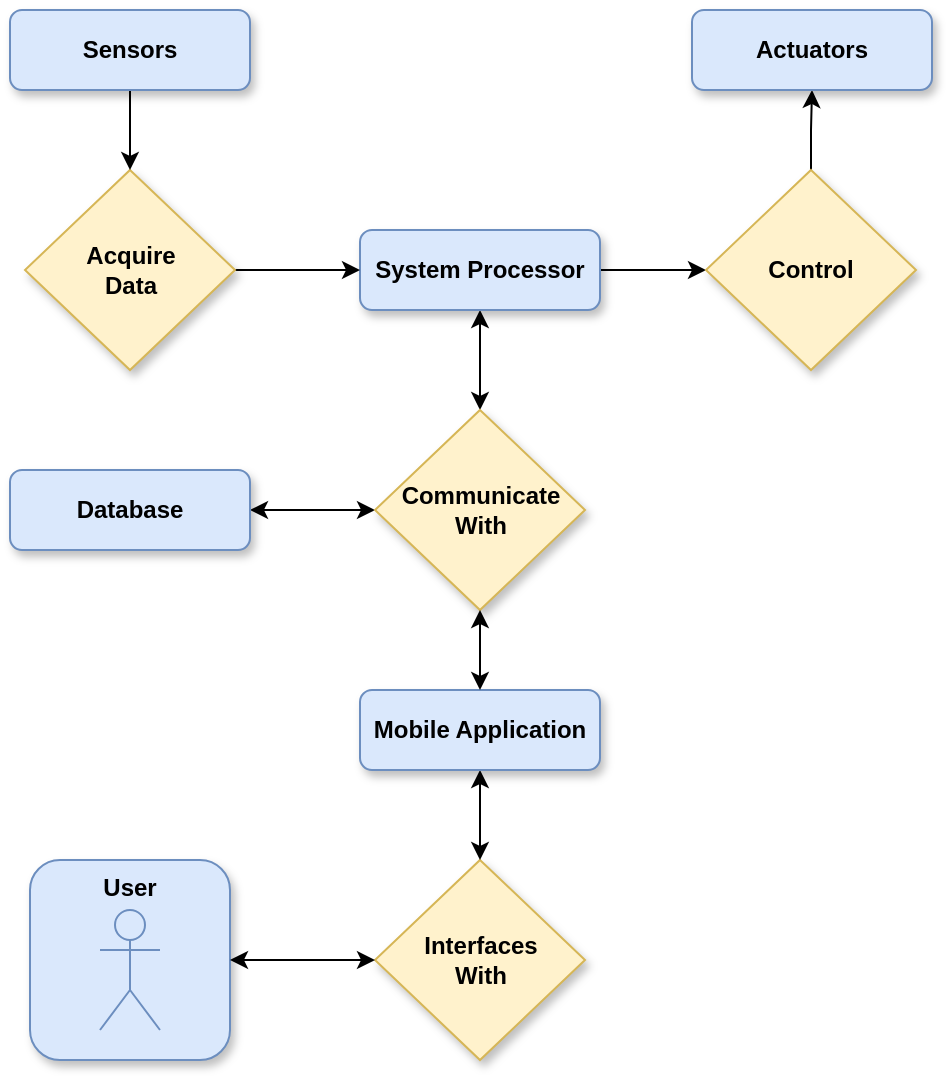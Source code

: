 <mxfile version="15.6.5" type="device"><diagram id="HPt4jlQmyKzH-W2HWbY_" name="Page-1"><mxGraphModel dx="302" dy="1860" grid="1" gridSize="10" guides="1" tooltips="1" connect="1" arrows="1" fold="1" page="1" pageScale="1" pageWidth="827" pageHeight="1169" math="0" shadow="0"><root><mxCell id="0"/><mxCell id="1" parent="0"/><mxCell id="zY7VpFc-huJy6dpoNrwk-9" value="Interfaces&lt;br&gt;With" style="rhombus;whiteSpace=wrap;html=1;fillColor=#fff2cc;strokeColor=#d6b656;fontColor=default;fontStyle=1;rounded=0;shadow=1;" vertex="1" parent="1"><mxGeometry x="1022.5" y="405" width="105" height="100" as="geometry"/></mxCell><mxCell id="zY7VpFc-huJy6dpoNrwk-7" value="&lt;b&gt;User&lt;/b&gt;" style="rounded=1;whiteSpace=wrap;html=1;strokeColor=#6c8ebf;fillColor=#dae8fc;verticalAlign=top;shadow=1;fontColor=default;" vertex="1" parent="1"><mxGeometry x="850" y="405" width="100" height="100" as="geometry"/></mxCell><mxCell id="ArCT_yZAm20-x9FEPcWM-15" value="" style="shape=umlActor;verticalLabelPosition=bottom;verticalAlign=top;html=1;outlineConnect=0;fillColor=#dae8fc;strokeColor=#6c8ebf;container=0;fontColor=default;" parent="1" vertex="1"><mxGeometry x="885" y="430" width="30" height="60" as="geometry"/></mxCell><mxCell id="zY7VpFc-huJy6dpoNrwk-23" style="edgeStyle=orthogonalEdgeStyle;rounded=0;orthogonalLoop=1;jettySize=auto;html=1;entryX=0.5;entryY=0;entryDx=0;entryDy=0;labelBackgroundColor=default;fontColor=default;strokeColor=default;startArrow=classic;startFill=1;" edge="1" parent="1" source="zY7VpFc-huJy6dpoNrwk-10" target="zY7VpFc-huJy6dpoNrwk-9"><mxGeometry relative="1" as="geometry"/></mxCell><mxCell id="zY7VpFc-huJy6dpoNrwk-10" value="Mobile Application" style="rounded=1;whiteSpace=wrap;html=1;fillColor=#dae8fc;strokeColor=#6c8ebf;fontColor=default;shadow=1;fontStyle=1" vertex="1" parent="1"><mxGeometry x="1015" y="320" width="120" height="40" as="geometry"/></mxCell><mxCell id="zY7VpFc-huJy6dpoNrwk-27" style="edgeStyle=orthogonalEdgeStyle;rounded=0;orthogonalLoop=1;jettySize=auto;html=1;entryX=1;entryY=0.5;entryDx=0;entryDy=0;labelBackgroundColor=default;fontColor=default;startArrow=classic;startFill=1;strokeColor=default;" edge="1" parent="1" source="zY7VpFc-huJy6dpoNrwk-11" target="zY7VpFc-huJy6dpoNrwk-13"><mxGeometry relative="1" as="geometry"/></mxCell><mxCell id="zY7VpFc-huJy6dpoNrwk-28" style="edgeStyle=orthogonalEdgeStyle;rounded=0;orthogonalLoop=1;jettySize=auto;html=1;entryX=0.5;entryY=1;entryDx=0;entryDy=0;labelBackgroundColor=default;fontColor=default;startArrow=classic;startFill=1;strokeColor=default;" edge="1" parent="1" source="zY7VpFc-huJy6dpoNrwk-11" target="zY7VpFc-huJy6dpoNrwk-12"><mxGeometry relative="1" as="geometry"/></mxCell><mxCell id="zY7VpFc-huJy6dpoNrwk-11" value="Communicate&lt;br&gt;With" style="rhombus;whiteSpace=wrap;html=1;fillColor=#fff2cc;strokeColor=#d6b656;fontColor=default;rounded=0;shadow=1;fontStyle=1" vertex="1" parent="1"><mxGeometry x="1022.5" y="180" width="105" height="100" as="geometry"/></mxCell><mxCell id="zY7VpFc-huJy6dpoNrwk-20" style="edgeStyle=orthogonalEdgeStyle;rounded=0;orthogonalLoop=1;jettySize=auto;html=1;entryX=0;entryY=0.5;entryDx=0;entryDy=0;labelBackgroundColor=default;fontColor=default;strokeColor=default;" edge="1" parent="1" source="zY7VpFc-huJy6dpoNrwk-12" target="zY7VpFc-huJy6dpoNrwk-15"><mxGeometry relative="1" as="geometry"/></mxCell><mxCell id="zY7VpFc-huJy6dpoNrwk-12" value="System Processor" style="rounded=1;whiteSpace=wrap;html=1;fillColor=#dae8fc;strokeColor=#6c8ebf;fontColor=default;shadow=1;fontStyle=1;" vertex="1" parent="1"><mxGeometry x="1015" y="90" width="120" height="40" as="geometry"/></mxCell><mxCell id="zY7VpFc-huJy6dpoNrwk-13" value="Database" style="rounded=1;whiteSpace=wrap;html=1;fillColor=#dae8fc;strokeColor=#6c8ebf;fontColor=default;shadow=1;fontStyle=1" vertex="1" parent="1"><mxGeometry x="840" y="210" width="120" height="40" as="geometry"/></mxCell><mxCell id="zY7VpFc-huJy6dpoNrwk-19" style="edgeStyle=orthogonalEdgeStyle;rounded=0;orthogonalLoop=1;jettySize=auto;html=1;entryX=0;entryY=0.5;entryDx=0;entryDy=0;labelBackgroundColor=default;fontColor=default;strokeColor=default;" edge="1" parent="1" source="zY7VpFc-huJy6dpoNrwk-14" target="zY7VpFc-huJy6dpoNrwk-12"><mxGeometry relative="1" as="geometry"/></mxCell><mxCell id="zY7VpFc-huJy6dpoNrwk-14" value="Acquire&lt;br&gt;Data" style="rhombus;whiteSpace=wrap;html=1;fillColor=#fff2cc;strokeColor=#d6b656;fontColor=default;rounded=0;shadow=1;fontStyle=1;gradientDirection=west;" vertex="1" parent="1"><mxGeometry x="847.5" y="60" width="105" height="100" as="geometry"/></mxCell><mxCell id="zY7VpFc-huJy6dpoNrwk-21" style="edgeStyle=orthogonalEdgeStyle;rounded=0;orthogonalLoop=1;jettySize=auto;html=1;entryX=0.5;entryY=1;entryDx=0;entryDy=0;labelBackgroundColor=default;fontColor=default;strokeColor=default;" edge="1" parent="1" source="zY7VpFc-huJy6dpoNrwk-15" target="zY7VpFc-huJy6dpoNrwk-17"><mxGeometry relative="1" as="geometry"/></mxCell><mxCell id="zY7VpFc-huJy6dpoNrwk-15" value="Control" style="rhombus;whiteSpace=wrap;html=1;fillColor=#fff2cc;strokeColor=#d6b656;fontColor=default;rounded=0;shadow=1;fontStyle=1" vertex="1" parent="1"><mxGeometry x="1188" y="60" width="105" height="100" as="geometry"/></mxCell><mxCell id="zY7VpFc-huJy6dpoNrwk-18" style="edgeStyle=orthogonalEdgeStyle;rounded=0;orthogonalLoop=1;jettySize=auto;html=1;entryX=0.5;entryY=0;entryDx=0;entryDy=0;labelBackgroundColor=default;fontColor=default;strokeColor=default;" edge="1" parent="1" source="zY7VpFc-huJy6dpoNrwk-16" target="zY7VpFc-huJy6dpoNrwk-14"><mxGeometry relative="1" as="geometry"/></mxCell><mxCell id="zY7VpFc-huJy6dpoNrwk-16" value="Sensors" style="rounded=1;whiteSpace=wrap;html=1;fillColor=#dae8fc;strokeColor=#6c8ebf;fontColor=default;shadow=1;fontStyle=1;" vertex="1" parent="1"><mxGeometry x="840" y="-20" width="120" height="40" as="geometry"/></mxCell><mxCell id="zY7VpFc-huJy6dpoNrwk-17" value="Actuators" style="rounded=1;whiteSpace=wrap;html=1;fillColor=#dae8fc;strokeColor=#6c8ebf;fontColor=default;shadow=1;fontStyle=1;" vertex="1" parent="1"><mxGeometry x="1181" y="-20" width="120" height="40" as="geometry"/></mxCell><mxCell id="zY7VpFc-huJy6dpoNrwk-25" style="edgeStyle=orthogonalEdgeStyle;rounded=0;orthogonalLoop=1;jettySize=auto;html=1;startArrow=classic;startFill=1;strokeColor=default;labelBackgroundColor=default;fontColor=default;exitX=0;exitY=0.5;exitDx=0;exitDy=0;entryX=1;entryY=0.5;entryDx=0;entryDy=0;" edge="1" parent="1" source="zY7VpFc-huJy6dpoNrwk-9" target="zY7VpFc-huJy6dpoNrwk-7"><mxGeometry relative="1" as="geometry"><Array as="points"><mxPoint x="1000" y="455"/><mxPoint x="1000" y="455"/></Array><mxPoint x="430.0" y="410" as="sourcePoint"/><mxPoint x="360" y="440" as="targetPoint"/></mxGeometry></mxCell><mxCell id="zY7VpFc-huJy6dpoNrwk-26" style="edgeStyle=orthogonalEdgeStyle;rounded=0;orthogonalLoop=1;jettySize=auto;html=1;labelBackgroundColor=default;fontColor=default;strokeColor=default;startArrow=classic;startFill=1;exitX=0.5;exitY=1;exitDx=0;exitDy=0;" edge="1" parent="1" source="zY7VpFc-huJy6dpoNrwk-11"><mxGeometry relative="1" as="geometry"><mxPoint x="1085" y="370" as="sourcePoint"/><mxPoint x="1075" y="320" as="targetPoint"/></mxGeometry></mxCell></root></mxGraphModel></diagram></mxfile>
